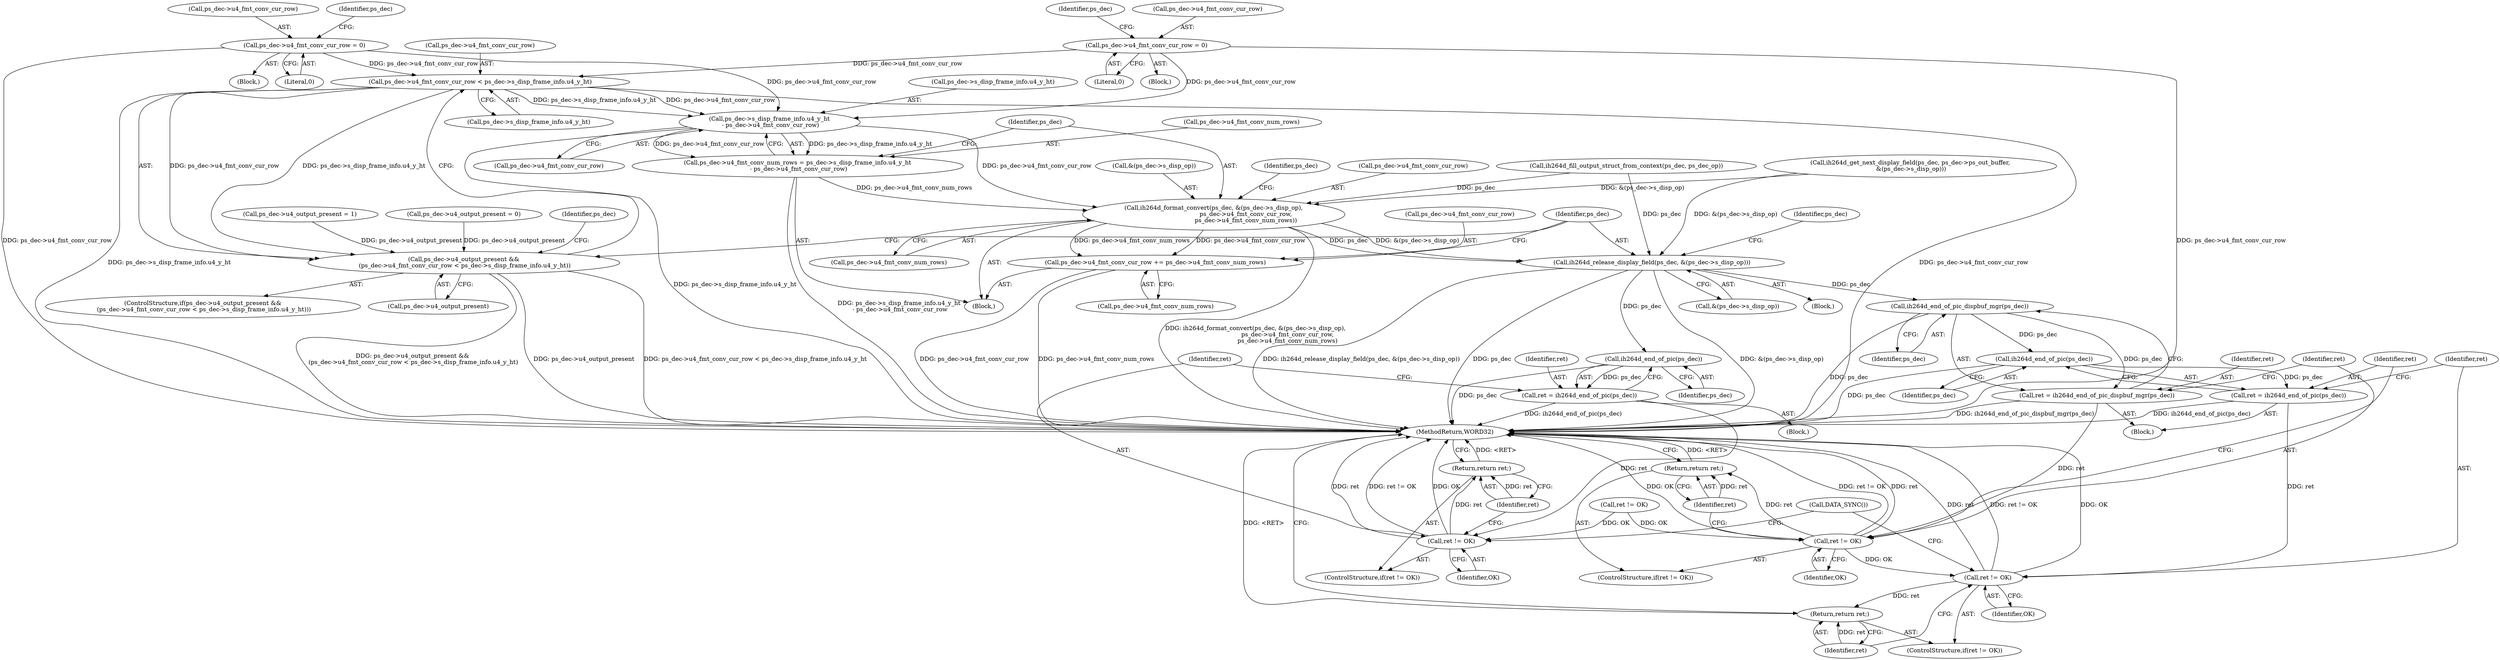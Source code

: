digraph "0_Android_e86d3cfd2bc28dac421092106751e5638d54a848@pointer" {
"1002098" [label="(Call,ps_dec->u4_fmt_conv_cur_row < ps_dec->s_disp_frame_info.u4_y_ht)"];
"1000338" [label="(Call,ps_dec->u4_fmt_conv_cur_row = 0)"];
"1002080" [label="(Call,ps_dec->u4_fmt_conv_cur_row = 0)"];
"1002094" [label="(Call,ps_dec->u4_output_present &&\n (ps_dec->u4_fmt_conv_cur_row < ps_dec->s_disp_frame_info.u4_y_ht))"];
"1002112" [label="(Call,ps_dec->s_disp_frame_info.u4_y_ht\n - ps_dec->u4_fmt_conv_cur_row)"];
"1002108" [label="(Call,ps_dec->u4_fmt_conv_num_rows = ps_dec->s_disp_frame_info.u4_y_ht\n - ps_dec->u4_fmt_conv_cur_row)"];
"1002121" [label="(Call,ih264d_format_convert(ps_dec, &(ps_dec->s_disp_op),\n                                  ps_dec->u4_fmt_conv_cur_row,\n                                  ps_dec->u4_fmt_conv_num_rows))"];
"1002133" [label="(Call,ps_dec->u4_fmt_conv_cur_row += ps_dec->u4_fmt_conv_num_rows)"];
"1002140" [label="(Call,ih264d_release_display_field(ps_dec, &(ps_dec->s_disp_op)))"];
"1002232" [label="(Call,ih264d_end_of_pic_dispbuf_mgr(ps_dec))"];
"1002230" [label="(Call,ret = ih264d_end_of_pic_dispbuf_mgr(ps_dec))"];
"1002235" [label="(Call,ret != OK)"];
"1002238" [label="(Return,return ret;)"];
"1002245" [label="(Call,ret != OK)"];
"1002248" [label="(Return,return ret;)"];
"1002242" [label="(Call,ih264d_end_of_pic(ps_dec))"];
"1002240" [label="(Call,ret = ih264d_end_of_pic(ps_dec))"];
"1002254" [label="(Call,ih264d_end_of_pic(ps_dec))"];
"1002252" [label="(Call,ret = ih264d_end_of_pic(ps_dec))"];
"1002257" [label="(Call,ret != OK)"];
"1002260" [label="(Return,return ret;)"];
"1002098" [label="(Call,ps_dec->u4_fmt_conv_cur_row < ps_dec->s_disp_frame_info.u4_y_ht)"];
"1002237" [label="(Identifier,OK)"];
"1002240" [label="(Call,ret = ih264d_end_of_pic(ps_dec))"];
"1002253" [label="(Identifier,ret)"];
"1002257" [label="(Call,ret != OK)"];
"1000157" [label="(Block,)"];
"1002118" [label="(Call,ps_dec->u4_fmt_conv_cur_row)"];
"1002248" [label="(Return,return ret;)"];
"1002127" [label="(Call,ps_dec->u4_fmt_conv_cur_row)"];
"1002113" [label="(Call,ps_dec->s_disp_frame_info.u4_y_ht)"];
"1002080" [label="(Call,ps_dec->u4_fmt_conv_cur_row = 0)"];
"1002233" [label="(Identifier,ps_dec)"];
"1002141" [label="(Identifier,ps_dec)"];
"1002094" [label="(Call,ps_dec->u4_output_present &&\n (ps_dec->u4_fmt_conv_cur_row < ps_dec->s_disp_frame_info.u4_y_ht))"];
"1002102" [label="(Call,ps_dec->s_disp_frame_info.u4_y_ht)"];
"1002133" [label="(Call,ps_dec->u4_fmt_conv_cur_row += ps_dec->u4_fmt_conv_num_rows)"];
"1002249" [label="(Identifier,ret)"];
"1002229" [label="(Block,)"];
"1002134" [label="(Call,ps_dec->u4_fmt_conv_cur_row)"];
"1002251" [label="(Block,)"];
"1002084" [label="(Literal,0)"];
"1002085" [label="(Call,ps_dec->u4_output_present = 1)"];
"1002241" [label="(Identifier,ret)"];
"1002108" [label="(Call,ps_dec->u4_fmt_conv_num_rows = ps_dec->s_disp_frame_info.u4_y_ht\n - ps_dec->u4_fmt_conv_cur_row)"];
"1002255" [label="(Identifier,ps_dec)"];
"1002262" [label="(Call,DATA_SYNC())"];
"1002238" [label="(Return,return ret;)"];
"1002245" [label="(Call,ret != OK)"];
"1002087" [label="(Identifier,ps_dec)"];
"1002259" [label="(Identifier,OK)"];
"1002121" [label="(Call,ih264d_format_convert(ps_dec, &(ps_dec->s_disp_op),\n                                  ps_dec->u4_fmt_conv_cur_row,\n                                  ps_dec->u4_fmt_conv_num_rows))"];
"1002109" [label="(Call,ps_dec->u4_fmt_conv_num_rows)"];
"1002099" [label="(Call,ps_dec->u4_fmt_conv_cur_row)"];
"1000339" [label="(Call,ps_dec->u4_fmt_conv_cur_row)"];
"1002093" [label="(ControlStructure,if(ps_dec->u4_output_present &&\n (ps_dec->u4_fmt_conv_cur_row < ps_dec->s_disp_frame_info.u4_y_ht)))"];
"1002107" [label="(Block,)"];
"1002050" [label="(Block,)"];
"1002150" [label="(Identifier,ps_dec)"];
"1002079" [label="(Block,)"];
"1002234" [label="(ControlStructure,if(ret != OK))"];
"1002123" [label="(Call,&(ps_dec->s_disp_op))"];
"1002258" [label="(Identifier,ret)"];
"1002232" [label="(Call,ih264d_end_of_pic_dispbuf_mgr(ps_dec))"];
"1002239" [label="(Identifier,ret)"];
"1000338" [label="(Call,ps_dec->u4_fmt_conv_cur_row = 0)"];
"1002247" [label="(Identifier,OK)"];
"1002246" [label="(Identifier,ret)"];
"1000345" [label="(Identifier,ps_dec)"];
"1002235" [label="(Call,ret != OK)"];
"1002081" [label="(Call,ps_dec->u4_fmt_conv_cur_row)"];
"1002122" [label="(Identifier,ps_dec)"];
"1002252" [label="(Call,ret = ih264d_end_of_pic(ps_dec))"];
"1002244" [label="(ControlStructure,if(ret != OK))"];
"1002140" [label="(Call,ih264d_release_display_field(ps_dec, &(ps_dec->s_disp_op)))"];
"1001324" [label="(Call,ret != OK)"];
"1002112" [label="(Call,ps_dec->s_disp_frame_info.u4_y_ht\n - ps_dec->u4_fmt_conv_cur_row)"];
"1002261" [label="(Identifier,ret)"];
"1002095" [label="(Call,ps_dec->u4_output_present)"];
"1002231" [label="(Identifier,ret)"];
"1000343" [label="(Call,ps_dec->u4_output_present = 0)"];
"1002243" [label="(Identifier,ps_dec)"];
"1002256" [label="(ControlStructure,if(ret != OK))"];
"1002242" [label="(Call,ih264d_end_of_pic(ps_dec))"];
"1002110" [label="(Identifier,ps_dec)"];
"1002137" [label="(Call,ps_dec->u4_fmt_conv_num_rows)"];
"1002090" [label="(Call,ih264d_fill_output_struct_from_context(ps_dec, ps_dec_op))"];
"1002135" [label="(Identifier,ps_dec)"];
"1002254" [label="(Call,ih264d_end_of_pic(ps_dec))"];
"1002130" [label="(Call,ps_dec->u4_fmt_conv_num_rows)"];
"1002270" [label="(MethodReturn,WORD32)"];
"1002260" [label="(Return,return ret;)"];
"1002236" [label="(Identifier,ret)"];
"1002230" [label="(Call,ret = ih264d_end_of_pic_dispbuf_mgr(ps_dec))"];
"1000342" [label="(Literal,0)"];
"1002062" [label="(Call,ih264d_get_next_display_field(ps_dec, ps_dec->ps_out_buffer,\n &(ps_dec->s_disp_op)))"];
"1002142" [label="(Call,&(ps_dec->s_disp_op))"];
"1002098" -> "1002094"  [label="AST: "];
"1002098" -> "1002102"  [label="CFG: "];
"1002099" -> "1002098"  [label="AST: "];
"1002102" -> "1002098"  [label="AST: "];
"1002094" -> "1002098"  [label="CFG: "];
"1002098" -> "1002270"  [label="DDG: ps_dec->s_disp_frame_info.u4_y_ht"];
"1002098" -> "1002270"  [label="DDG: ps_dec->u4_fmt_conv_cur_row"];
"1002098" -> "1002094"  [label="DDG: ps_dec->u4_fmt_conv_cur_row"];
"1002098" -> "1002094"  [label="DDG: ps_dec->s_disp_frame_info.u4_y_ht"];
"1000338" -> "1002098"  [label="DDG: ps_dec->u4_fmt_conv_cur_row"];
"1002080" -> "1002098"  [label="DDG: ps_dec->u4_fmt_conv_cur_row"];
"1002098" -> "1002112"  [label="DDG: ps_dec->s_disp_frame_info.u4_y_ht"];
"1002098" -> "1002112"  [label="DDG: ps_dec->u4_fmt_conv_cur_row"];
"1000338" -> "1000157"  [label="AST: "];
"1000338" -> "1000342"  [label="CFG: "];
"1000339" -> "1000338"  [label="AST: "];
"1000342" -> "1000338"  [label="AST: "];
"1000345" -> "1000338"  [label="CFG: "];
"1000338" -> "1002270"  [label="DDG: ps_dec->u4_fmt_conv_cur_row"];
"1000338" -> "1002112"  [label="DDG: ps_dec->u4_fmt_conv_cur_row"];
"1002080" -> "1002079"  [label="AST: "];
"1002080" -> "1002084"  [label="CFG: "];
"1002081" -> "1002080"  [label="AST: "];
"1002084" -> "1002080"  [label="AST: "];
"1002087" -> "1002080"  [label="CFG: "];
"1002080" -> "1002270"  [label="DDG: ps_dec->u4_fmt_conv_cur_row"];
"1002080" -> "1002112"  [label="DDG: ps_dec->u4_fmt_conv_cur_row"];
"1002094" -> "1002093"  [label="AST: "];
"1002094" -> "1002095"  [label="CFG: "];
"1002095" -> "1002094"  [label="AST: "];
"1002110" -> "1002094"  [label="CFG: "];
"1002141" -> "1002094"  [label="CFG: "];
"1002094" -> "1002270"  [label="DDG: ps_dec->u4_fmt_conv_cur_row < ps_dec->s_disp_frame_info.u4_y_ht"];
"1002094" -> "1002270"  [label="DDG: ps_dec->u4_output_present &&\n (ps_dec->u4_fmt_conv_cur_row < ps_dec->s_disp_frame_info.u4_y_ht)"];
"1002094" -> "1002270"  [label="DDG: ps_dec->u4_output_present"];
"1000343" -> "1002094"  [label="DDG: ps_dec->u4_output_present"];
"1002085" -> "1002094"  [label="DDG: ps_dec->u4_output_present"];
"1002112" -> "1002108"  [label="AST: "];
"1002112" -> "1002118"  [label="CFG: "];
"1002113" -> "1002112"  [label="AST: "];
"1002118" -> "1002112"  [label="AST: "];
"1002108" -> "1002112"  [label="CFG: "];
"1002112" -> "1002270"  [label="DDG: ps_dec->s_disp_frame_info.u4_y_ht"];
"1002112" -> "1002108"  [label="DDG: ps_dec->s_disp_frame_info.u4_y_ht"];
"1002112" -> "1002108"  [label="DDG: ps_dec->u4_fmt_conv_cur_row"];
"1002112" -> "1002121"  [label="DDG: ps_dec->u4_fmt_conv_cur_row"];
"1002108" -> "1002107"  [label="AST: "];
"1002109" -> "1002108"  [label="AST: "];
"1002122" -> "1002108"  [label="CFG: "];
"1002108" -> "1002270"  [label="DDG: ps_dec->s_disp_frame_info.u4_y_ht\n - ps_dec->u4_fmt_conv_cur_row"];
"1002108" -> "1002121"  [label="DDG: ps_dec->u4_fmt_conv_num_rows"];
"1002121" -> "1002107"  [label="AST: "];
"1002121" -> "1002130"  [label="CFG: "];
"1002122" -> "1002121"  [label="AST: "];
"1002123" -> "1002121"  [label="AST: "];
"1002127" -> "1002121"  [label="AST: "];
"1002130" -> "1002121"  [label="AST: "];
"1002135" -> "1002121"  [label="CFG: "];
"1002121" -> "1002270"  [label="DDG: ih264d_format_convert(ps_dec, &(ps_dec->s_disp_op),\n                                  ps_dec->u4_fmt_conv_cur_row,\n                                  ps_dec->u4_fmt_conv_num_rows)"];
"1002090" -> "1002121"  [label="DDG: ps_dec"];
"1002062" -> "1002121"  [label="DDG: &(ps_dec->s_disp_op)"];
"1002121" -> "1002133"  [label="DDG: ps_dec->u4_fmt_conv_num_rows"];
"1002121" -> "1002133"  [label="DDG: ps_dec->u4_fmt_conv_cur_row"];
"1002121" -> "1002140"  [label="DDG: ps_dec"];
"1002121" -> "1002140"  [label="DDG: &(ps_dec->s_disp_op)"];
"1002133" -> "1002107"  [label="AST: "];
"1002133" -> "1002137"  [label="CFG: "];
"1002134" -> "1002133"  [label="AST: "];
"1002137" -> "1002133"  [label="AST: "];
"1002141" -> "1002133"  [label="CFG: "];
"1002133" -> "1002270"  [label="DDG: ps_dec->u4_fmt_conv_num_rows"];
"1002133" -> "1002270"  [label="DDG: ps_dec->u4_fmt_conv_cur_row"];
"1002140" -> "1002050"  [label="AST: "];
"1002140" -> "1002142"  [label="CFG: "];
"1002141" -> "1002140"  [label="AST: "];
"1002142" -> "1002140"  [label="AST: "];
"1002150" -> "1002140"  [label="CFG: "];
"1002140" -> "1002270"  [label="DDG: &(ps_dec->s_disp_op)"];
"1002140" -> "1002270"  [label="DDG: ih264d_release_display_field(ps_dec, &(ps_dec->s_disp_op))"];
"1002140" -> "1002270"  [label="DDG: ps_dec"];
"1002090" -> "1002140"  [label="DDG: ps_dec"];
"1002062" -> "1002140"  [label="DDG: &(ps_dec->s_disp_op)"];
"1002140" -> "1002232"  [label="DDG: ps_dec"];
"1002140" -> "1002254"  [label="DDG: ps_dec"];
"1002232" -> "1002230"  [label="AST: "];
"1002232" -> "1002233"  [label="CFG: "];
"1002233" -> "1002232"  [label="AST: "];
"1002230" -> "1002232"  [label="CFG: "];
"1002232" -> "1002270"  [label="DDG: ps_dec"];
"1002232" -> "1002230"  [label="DDG: ps_dec"];
"1002232" -> "1002242"  [label="DDG: ps_dec"];
"1002230" -> "1002229"  [label="AST: "];
"1002231" -> "1002230"  [label="AST: "];
"1002236" -> "1002230"  [label="CFG: "];
"1002230" -> "1002270"  [label="DDG: ih264d_end_of_pic_dispbuf_mgr(ps_dec)"];
"1002230" -> "1002235"  [label="DDG: ret"];
"1002235" -> "1002234"  [label="AST: "];
"1002235" -> "1002237"  [label="CFG: "];
"1002236" -> "1002235"  [label="AST: "];
"1002237" -> "1002235"  [label="AST: "];
"1002239" -> "1002235"  [label="CFG: "];
"1002241" -> "1002235"  [label="CFG: "];
"1002235" -> "1002270"  [label="DDG: ret != OK"];
"1002235" -> "1002270"  [label="DDG: ret"];
"1002235" -> "1002270"  [label="DDG: OK"];
"1001324" -> "1002235"  [label="DDG: OK"];
"1002235" -> "1002238"  [label="DDG: ret"];
"1002235" -> "1002245"  [label="DDG: OK"];
"1002238" -> "1002234"  [label="AST: "];
"1002238" -> "1002239"  [label="CFG: "];
"1002239" -> "1002238"  [label="AST: "];
"1002270" -> "1002238"  [label="CFG: "];
"1002238" -> "1002270"  [label="DDG: <RET>"];
"1002239" -> "1002238"  [label="DDG: ret"];
"1002245" -> "1002244"  [label="AST: "];
"1002245" -> "1002247"  [label="CFG: "];
"1002246" -> "1002245"  [label="AST: "];
"1002247" -> "1002245"  [label="AST: "];
"1002249" -> "1002245"  [label="CFG: "];
"1002262" -> "1002245"  [label="CFG: "];
"1002245" -> "1002270"  [label="DDG: ret != OK"];
"1002245" -> "1002270"  [label="DDG: ret"];
"1002245" -> "1002270"  [label="DDG: OK"];
"1002240" -> "1002245"  [label="DDG: ret"];
"1002245" -> "1002248"  [label="DDG: ret"];
"1002248" -> "1002244"  [label="AST: "];
"1002248" -> "1002249"  [label="CFG: "];
"1002249" -> "1002248"  [label="AST: "];
"1002270" -> "1002248"  [label="CFG: "];
"1002248" -> "1002270"  [label="DDG: <RET>"];
"1002249" -> "1002248"  [label="DDG: ret"];
"1002242" -> "1002240"  [label="AST: "];
"1002242" -> "1002243"  [label="CFG: "];
"1002243" -> "1002242"  [label="AST: "];
"1002240" -> "1002242"  [label="CFG: "];
"1002242" -> "1002270"  [label="DDG: ps_dec"];
"1002242" -> "1002240"  [label="DDG: ps_dec"];
"1002240" -> "1002229"  [label="AST: "];
"1002241" -> "1002240"  [label="AST: "];
"1002246" -> "1002240"  [label="CFG: "];
"1002240" -> "1002270"  [label="DDG: ih264d_end_of_pic(ps_dec)"];
"1002254" -> "1002252"  [label="AST: "];
"1002254" -> "1002255"  [label="CFG: "];
"1002255" -> "1002254"  [label="AST: "];
"1002252" -> "1002254"  [label="CFG: "];
"1002254" -> "1002270"  [label="DDG: ps_dec"];
"1002254" -> "1002252"  [label="DDG: ps_dec"];
"1002252" -> "1002251"  [label="AST: "];
"1002253" -> "1002252"  [label="AST: "];
"1002258" -> "1002252"  [label="CFG: "];
"1002252" -> "1002270"  [label="DDG: ih264d_end_of_pic(ps_dec)"];
"1002252" -> "1002257"  [label="DDG: ret"];
"1002257" -> "1002256"  [label="AST: "];
"1002257" -> "1002259"  [label="CFG: "];
"1002258" -> "1002257"  [label="AST: "];
"1002259" -> "1002257"  [label="AST: "];
"1002261" -> "1002257"  [label="CFG: "];
"1002262" -> "1002257"  [label="CFG: "];
"1002257" -> "1002270"  [label="DDG: ret"];
"1002257" -> "1002270"  [label="DDG: ret != OK"];
"1002257" -> "1002270"  [label="DDG: OK"];
"1001324" -> "1002257"  [label="DDG: OK"];
"1002257" -> "1002260"  [label="DDG: ret"];
"1002260" -> "1002256"  [label="AST: "];
"1002260" -> "1002261"  [label="CFG: "];
"1002261" -> "1002260"  [label="AST: "];
"1002270" -> "1002260"  [label="CFG: "];
"1002260" -> "1002270"  [label="DDG: <RET>"];
"1002261" -> "1002260"  [label="DDG: ret"];
}
